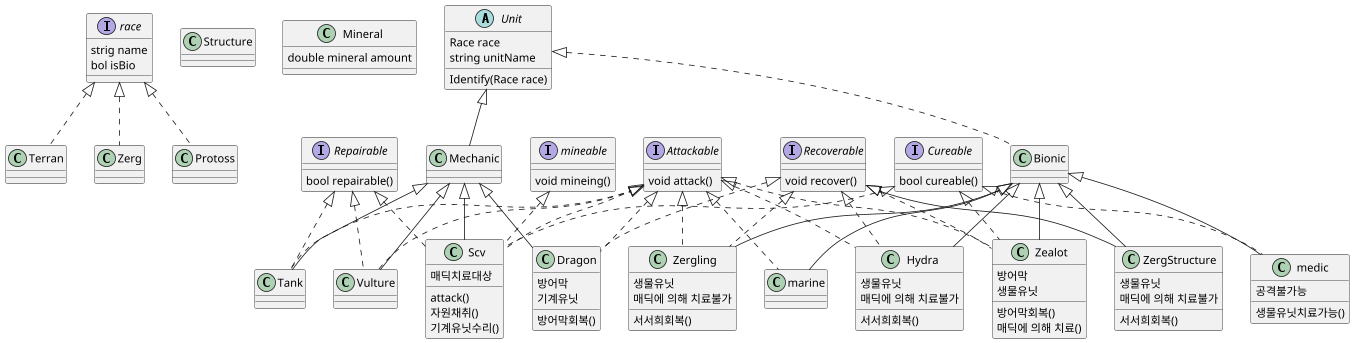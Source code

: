 @startuml

scale 0.8

'종족 인터페이스
interface race{
 strig name
 bol isBio
}


'3종족
class Terran implements race{}
class Zerg implements race{}
class Protoss implements race{}

class Structure{}

'미네랄자원
class Mineral{
 double mineral amount
}

'공격
interface Attackable{
 void attack()
}

'회복
interface Recoverable{
 void recover()
}

'치료 매딕
interface Cureable{
 bool cureable()
}

'수리
interface Repairable{
 bool repairable()
}

'채취
interface mineable{
 void mineing()
}

'종족
abstract class Unit{
 Race race
 string unitName

  Identify(Race race)
}

class Bionic implements Unit{}

class Mechanic extends Unit{}

class marine extends Bionic implements Attackable {
}
class medic extends Bionic implements Cureable {
공격불가능
생물유닛치료가능()
}

class Tank extends Mechanic implements Attackable, Repairable {

}
class Vulture extends Mechanic implements Attackable, Repairable {

}

class Scv extends Mechanic implements Attackable, Cureable, mineable, Repairable {
매딕치료대상
attack()
자원채취()
기계유닛수리()
}

class Zergling extends Bionic implements Attackable, Recoverable {
생물유닛
매딕에 의해 치료불가

서서희회복()
}
class Hydra extends Bionic implements Attackable, Recoverable {
생물유닛
매딕에 의해 치료불가

서서희회복()
}
class ZergStructure extends Bionic, Recoverable {
생물유닛
매딕에 의해 치료불가

서서희회복()
}

class Zealot extends Bionic implements Attackable, Recoverable, Cureable{
방어막
생물유닛

방어막회복()
매딕에 의해 치료()
}
class Dragon extends Mechanic implements Attackable, Recoverable {
 방어막
 기계유닛

 방어막회복()
}
@enduml